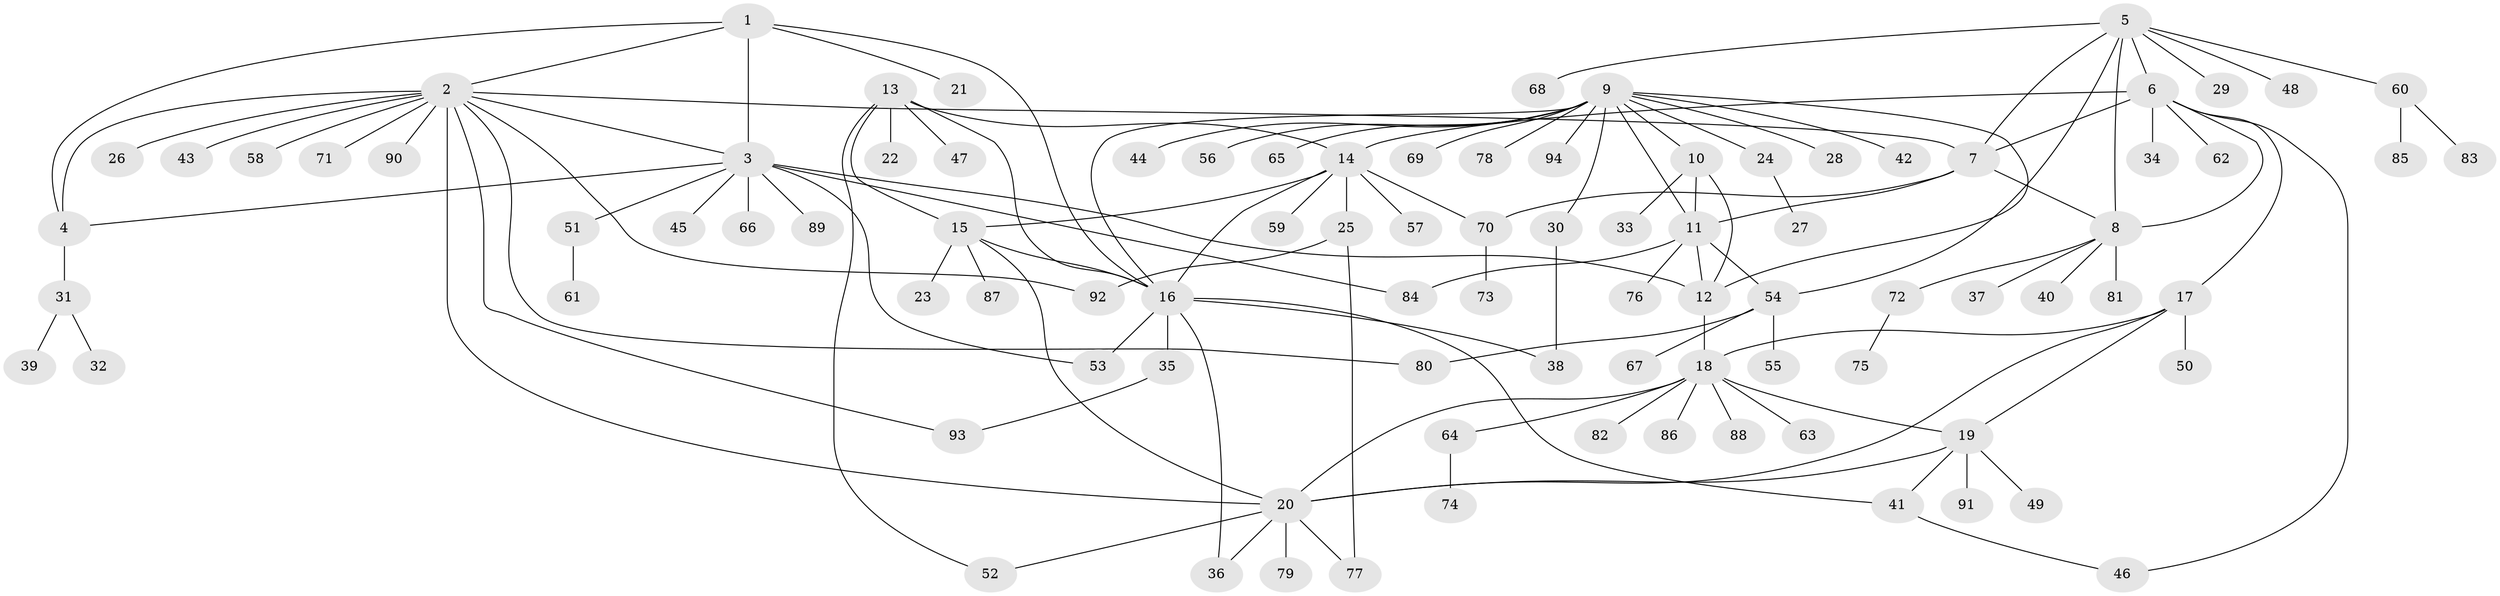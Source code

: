 // coarse degree distribution, {7: 0.03571428571428571, 5: 0.07142857142857142, 8: 0.14285714285714285, 3: 0.07142857142857142, 6: 0.07142857142857142, 4: 0.03571428571428571, 1: 0.4642857142857143, 2: 0.10714285714285714}
// Generated by graph-tools (version 1.1) at 2025/19/03/04/25 18:19:50]
// undirected, 94 vertices, 127 edges
graph export_dot {
graph [start="1"]
  node [color=gray90,style=filled];
  1;
  2;
  3;
  4;
  5;
  6;
  7;
  8;
  9;
  10;
  11;
  12;
  13;
  14;
  15;
  16;
  17;
  18;
  19;
  20;
  21;
  22;
  23;
  24;
  25;
  26;
  27;
  28;
  29;
  30;
  31;
  32;
  33;
  34;
  35;
  36;
  37;
  38;
  39;
  40;
  41;
  42;
  43;
  44;
  45;
  46;
  47;
  48;
  49;
  50;
  51;
  52;
  53;
  54;
  55;
  56;
  57;
  58;
  59;
  60;
  61;
  62;
  63;
  64;
  65;
  66;
  67;
  68;
  69;
  70;
  71;
  72;
  73;
  74;
  75;
  76;
  77;
  78;
  79;
  80;
  81;
  82;
  83;
  84;
  85;
  86;
  87;
  88;
  89;
  90;
  91;
  92;
  93;
  94;
  1 -- 2;
  1 -- 3;
  1 -- 4;
  1 -- 16;
  1 -- 21;
  2 -- 3;
  2 -- 4;
  2 -- 7;
  2 -- 20;
  2 -- 26;
  2 -- 43;
  2 -- 58;
  2 -- 71;
  2 -- 80;
  2 -- 90;
  2 -- 92;
  2 -- 93;
  3 -- 4;
  3 -- 12;
  3 -- 45;
  3 -- 51;
  3 -- 53;
  3 -- 66;
  3 -- 84;
  3 -- 89;
  4 -- 31;
  5 -- 6;
  5 -- 7;
  5 -- 8;
  5 -- 29;
  5 -- 48;
  5 -- 54;
  5 -- 60;
  5 -- 68;
  6 -- 7;
  6 -- 8;
  6 -- 14;
  6 -- 17;
  6 -- 34;
  6 -- 46;
  6 -- 62;
  7 -- 8;
  7 -- 11;
  7 -- 70;
  8 -- 37;
  8 -- 40;
  8 -- 72;
  8 -- 81;
  9 -- 10;
  9 -- 11;
  9 -- 12;
  9 -- 16;
  9 -- 24;
  9 -- 28;
  9 -- 30;
  9 -- 42;
  9 -- 44;
  9 -- 56;
  9 -- 65;
  9 -- 69;
  9 -- 78;
  9 -- 94;
  10 -- 11;
  10 -- 12;
  10 -- 33;
  11 -- 12;
  11 -- 54;
  11 -- 76;
  11 -- 84;
  12 -- 18;
  13 -- 14;
  13 -- 15;
  13 -- 16;
  13 -- 22;
  13 -- 47;
  13 -- 52;
  14 -- 15;
  14 -- 16;
  14 -- 25;
  14 -- 57;
  14 -- 59;
  14 -- 70;
  15 -- 16;
  15 -- 20;
  15 -- 23;
  15 -- 87;
  16 -- 35;
  16 -- 36;
  16 -- 38;
  16 -- 41;
  16 -- 53;
  17 -- 18;
  17 -- 19;
  17 -- 20;
  17 -- 50;
  18 -- 19;
  18 -- 20;
  18 -- 63;
  18 -- 64;
  18 -- 82;
  18 -- 86;
  18 -- 88;
  19 -- 20;
  19 -- 41;
  19 -- 49;
  19 -- 91;
  20 -- 36;
  20 -- 52;
  20 -- 77;
  20 -- 79;
  24 -- 27;
  25 -- 77;
  25 -- 92;
  30 -- 38;
  31 -- 32;
  31 -- 39;
  35 -- 93;
  41 -- 46;
  51 -- 61;
  54 -- 55;
  54 -- 67;
  54 -- 80;
  60 -- 83;
  60 -- 85;
  64 -- 74;
  70 -- 73;
  72 -- 75;
}
